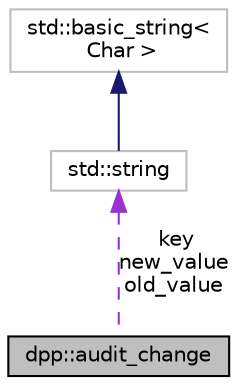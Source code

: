 digraph "dpp::audit_change"
{
 // INTERACTIVE_SVG=YES
 // LATEX_PDF_SIZE
  bgcolor="transparent";
  edge [fontname="Helvetica",fontsize="10",labelfontname="Helvetica",labelfontsize="10"];
  node [fontname="Helvetica",fontsize="10",shape=record];
  Node1 [label="dpp::audit_change",height=0.2,width=0.4,color="black", fillcolor="grey75", style="filled", fontcolor="black",tooltip="Defines audit log changes."];
  Node2 -> Node1 [dir="back",color="darkorchid3",fontsize="10",style="dashed",label=" key\nnew_value\nold_value" ,fontname="Helvetica"];
  Node2 [label="std::string",height=0.2,width=0.4,color="grey75",tooltip=" "];
  Node3 -> Node2 [dir="back",color="midnightblue",fontsize="10",style="solid",fontname="Helvetica"];
  Node3 [label="std::basic_string\<\l Char \>",height=0.2,width=0.4,color="grey75",tooltip=" "];
}
